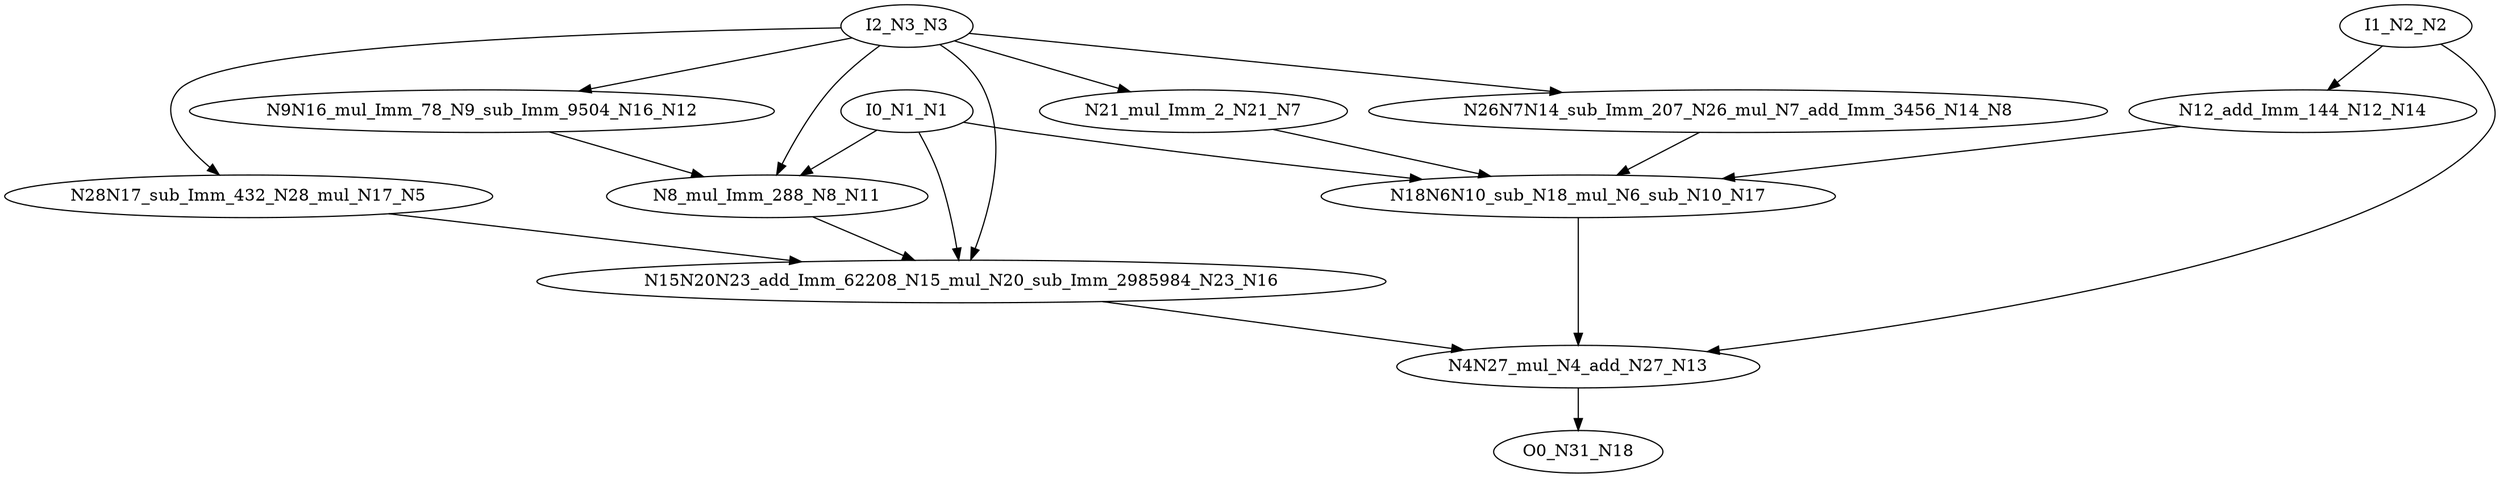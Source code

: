 digraph graphname {
N12 [color="black", ntype="operation", label="N9N16_mul_Imm_78_N9_sub_Imm_9504_N16_N12"];
N13 [color="black", ntype="operation", label="N4N27_mul_N4_add_N27_N13"];
N11 [color="black", ntype="operation", label="N8_mul_Imm_288_N8_N11"];
N16 [color="black", ntype="operation", label="N15N20N23_add_Imm_62208_N15_mul_N20_sub_Imm_2985984_N23_N16"];
N17 [color="black", ntype="operation", label="N18N6N10_sub_N18_mul_N6_sub_N10_N17"];
N14 [color="black", ntype="operation", label="N12_add_Imm_144_N12_N14"];
N18 [color="black", ntype="outvar", label="O0_N31_N18"];
N8 [color="black", ntype="operation", label="N26N7N14_sub_Imm_207_N26_mul_N7_add_Imm_3456_N14_N8"];
N1 [color="black", ntype="invar", label="I0_N1_N1"];
N2 [color="black", ntype="invar", label="I1_N2_N2"];
N3 [color="black", ntype="invar", label="I2_N3_N3"];
N5 [color="black", ntype="operation", label="N28N17_sub_Imm_432_N28_mul_N17_N5"];
N7 [color="black", ntype="operation", label="N21_mul_Imm_2_N21_N7"];
N12 -> N11;
N13 -> N18;
N11 -> N16;
N16 -> N13;
N17 -> N13;
N14 -> N17;
N8 -> N17;
N1 -> N17;
N1 -> N11;
N1 -> N16;
N2 -> N13;
N2 -> N14;
N3 -> N12;
N3 -> N7;
N3 -> N11;
N3 -> N8;
N3 -> N5;
N3 -> N16;
N5 -> N16;
N7 -> N17;
}
